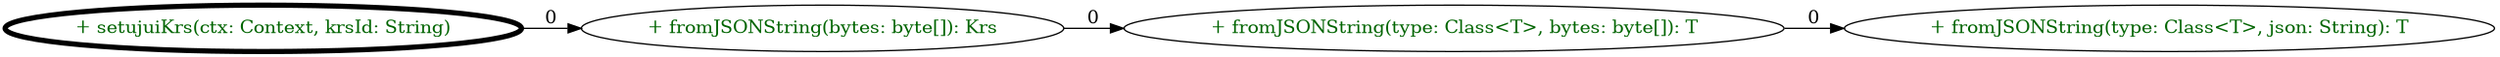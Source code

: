 @startuml

/' diagram meta data start
config=CallConfiguration;
{
  "rootMethod": "id.my.abdillah.skripsi.contract.contract.IjazahContract#setujuiKrs(Context,String)",
  "projectClassification": {
    "searchMode": "OpenProject", // OpenProject, AllProjects
    "includedProjects": "",
    "pathEndKeywords": "*.impl",
    "isClientPath": "",
    "isClientName": "",
    "isTestPath": "",
    "isTestName": "",
    "isMappingPath": "",
    "isMappingName": "",
    "isDataAccessPath": "",
    "isDataAccessName": "",
    "isDataStructurePath": "",
    "isDataStructureName": "",
    "isInterfaceStructuresPath": "",
    "isInterfaceStructuresName": "",
    "isEntryPointPath": "",
    "isEntryPointName": ""
  },
  "graphRestriction": {
    "classPackageExcludeFilter": "",
    "classPackageIncludeFilter": "",
    "classNameExcludeFilter": "",
    "classNameIncludeFilter": "",
    "methodNameExcludeFilter": "",
    "methodNameIncludeFilter": "",
    "removeByInheritance": "", // inheritance/annotation based filtering is done in a second step
    "removeByAnnotation": "",
    "removeByClassPackage": "", // cleanup the graph after inheritance/annotation based filtering is done
    "removeByClassName": "",
    "cutMappings": false,
    "cutEnum": true,
    "cutTests": true,
    "cutClient": true,
    "cutDataAccess": true,
    "cutInterfaceStructures": true,
    "cutDataStructures": true,
    "cutGetterAndSetter": true,
    "cutConstructors": true
  },
  "graphTraversal": {
    "forwardDepth": 3,
    "backwardDepth": 3,
    "classPackageExcludeFilter": "",
    "classPackageIncludeFilter": "",
    "classNameExcludeFilter": "",
    "classNameIncludeFilter": "",
    "methodNameExcludeFilter": "",
    "methodNameIncludeFilter": "",
    "hideMappings": false,
    "hideDataStructures": false,
    "hidePrivateMethods": true,
    "hideInterfaceCalls": true, // indirection: implementation -> interface (is hidden) -> implementation
    "onlyShowApplicationEntryPoints": false // root node is included
  },
  "details": {
    "aggregation": "None", // ByClass, GroupByClass, None
    "showMethodParametersTypes": true,
    "showMethodParametersNames": true,
    "showMethodReturnType": true,
    "showPackageLevels": 4,
    "showCallOrder": true,
    "edgeMode": "MethodsOnly", // TypesOnly, MethodsOnly, TypesAndMethods, MethodsAndDirectTypeUsage
    "showDetailedClassStructure": true
  },
  "rootClass": "id.my.abdillah.skripsi.contract.contract.IjazahContract"
}
diagram meta data end '/



digraph g {
    rankdir="LR"
    splines=polyline
    

'nodes 
BaseState644628706XXXfromJSONString1011600940[
	label="+ fromJSONString(type: Class<T>, bytes: byte[]): T"
	tooltip="BaseState

null"
	fontcolor=darkgreen
];

BaseState644628706XXXfromJSONString577490931[
	label="+ fromJSONString(type: Class<T>, json: String): T"
	tooltip="BaseState

null"
	fontcolor=darkgreen
];

IjazahContract1074917221XXXsetujuiKrs406701772[
	label="+ setujuiKrs(ctx: Context, krsId: String)"
	tooltip="IjazahContract

null"
	penwidth=4
	fontcolor=darkgreen
];

Krs644628706XXXfromJSONString1374008726[
	label="+ fromJSONString(bytes: byte[]): Krs"
	tooltip="Krs

null"
	fontcolor=darkgreen
];

'edges    
BaseState644628706XXXfromJSONString1011600940 -> BaseState644628706XXXfromJSONString577490931[label=0];
IjazahContract1074917221XXXsetujuiKrs406701772 -> Krs644628706XXXfromJSONString1374008726[label=0];
Krs644628706XXXfromJSONString1374008726 -> BaseState644628706XXXfromJSONString1011600940[label=0];
    
}
@enduml